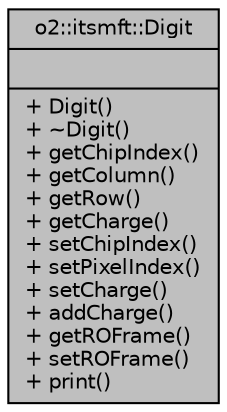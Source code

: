 digraph "o2::itsmft::Digit"
{
 // INTERACTIVE_SVG=YES
  bgcolor="transparent";
  edge [fontname="Helvetica",fontsize="10",labelfontname="Helvetica",labelfontsize="10"];
  node [fontname="Helvetica",fontsize="10",shape=record];
  Node1 [label="{o2::itsmft::Digit\n||+ Digit()\l+ ~Digit()\l+ getChipIndex()\l+ getColumn()\l+ getRow()\l+ getCharge()\l+ setChipIndex()\l+ setPixelIndex()\l+ setCharge()\l+ addCharge()\l+ getROFrame()\l+ setROFrame()\l+ print()\l}",height=0.2,width=0.4,color="black", fillcolor="grey75", style="filled", fontcolor="black"];
}
